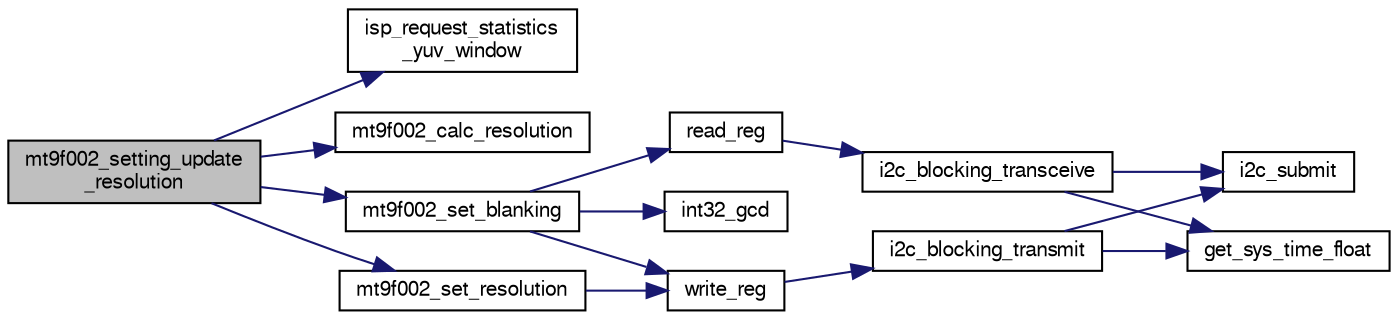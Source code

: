 digraph "mt9f002_setting_update_resolution"
{
  edge [fontname="FreeSans",fontsize="10",labelfontname="FreeSans",labelfontsize="10"];
  node [fontname="FreeSans",fontsize="10",shape=record];
  rankdir="LR";
  Node1 [label="mt9f002_setting_update\l_resolution",height=0.2,width=0.4,color="black", fillcolor="grey75", style="filled", fontcolor="black"];
  Node1 -> Node2 [color="midnightblue",fontsize="10",style="solid",fontname="FreeSans"];
  Node2 [label="isp_request_statistics\l_yuv_window",height=0.2,width=0.4,color="black", fillcolor="white", style="filled",URL="$libisp_8c.html#aac3aeb2b663a02fd97e27007bbfbb95e"];
  Node1 -> Node3 [color="midnightblue",fontsize="10",style="solid",fontname="FreeSans"];
  Node3 [label="mt9f002_calc_resolution",height=0.2,width=0.4,color="black", fillcolor="white", style="filled",URL="$mt9f002_8c.html#a9506d5f32398c5646dcba11167b56e3b"];
  Node1 -> Node4 [color="midnightblue",fontsize="10",style="solid",fontname="FreeSans"];
  Node4 [label="mt9f002_set_blanking",height=0.2,width=0.4,color="black", fillcolor="white", style="filled",URL="$mt9f002_8c.html#a36bbdbfc466a49d592b591d9d6a35b5f"];
  Node4 -> Node5 [color="midnightblue",fontsize="10",style="solid",fontname="FreeSans"];
  Node5 [label="int32_gcd",height=0.2,width=0.4,color="black", fillcolor="white", style="filled",URL="$group__math__algebra__int.html#ga6e8dc048191b43239ca6a933bd744468"];
  Node4 -> Node6 [color="midnightblue",fontsize="10",style="solid",fontname="FreeSans"];
  Node6 [label="read_reg",height=0.2,width=0.4,color="black", fillcolor="white", style="filled",URL="$mt9f002_8c.html#a776f344a93cb1df009bcf51511f151ae",tooltip="Read multiple bytes from a register. "];
  Node6 -> Node7 [color="midnightblue",fontsize="10",style="solid",fontname="FreeSans"];
  Node7 [label="i2c_blocking_transceive",height=0.2,width=0.4,color="black", fillcolor="white", style="filled",URL="$group__i2c.html#ga0666a38e1bb2dc7a6b796a404e27fef4",tooltip="Submit a write/read transaction and wait for it to complete. "];
  Node7 -> Node8 [color="midnightblue",fontsize="10",style="solid",fontname="FreeSans"];
  Node8 [label="i2c_submit",height=0.2,width=0.4,color="black", fillcolor="white", style="filled",URL="$group__i2c.html#ga4eed48e542a9c71b93372f5a38d7e367",tooltip="Submit a I2C transaction. "];
  Node7 -> Node9 [color="midnightblue",fontsize="10",style="solid",fontname="FreeSans"];
  Node9 [label="get_sys_time_float",height=0.2,width=0.4,color="black", fillcolor="white", style="filled",URL="$sys__time_8h.html#af486c2fb33d8d33645256a9970eb056e",tooltip="Get the time in seconds since startup. "];
  Node4 -> Node10 [color="midnightblue",fontsize="10",style="solid",fontname="FreeSans"];
  Node10 [label="write_reg",height=0.2,width=0.4,color="black", fillcolor="white", style="filled",URL="$mt9f002_8c.html#ab00cad0726a874bbfacc6481624e7463",tooltip="Write multiple bytes to a single register. "];
  Node10 -> Node11 [color="midnightblue",fontsize="10",style="solid",fontname="FreeSans"];
  Node11 [label="i2c_blocking_transmit",height=0.2,width=0.4,color="black", fillcolor="white", style="filled",URL="$group__i2c.html#gad729c07f3a162f0463cbe381f4b538d3",tooltip="Submit a write only transaction and wait for it to complete. "];
  Node11 -> Node8 [color="midnightblue",fontsize="10",style="solid",fontname="FreeSans"];
  Node11 -> Node9 [color="midnightblue",fontsize="10",style="solid",fontname="FreeSans"];
  Node1 -> Node12 [color="midnightblue",fontsize="10",style="solid",fontname="FreeSans"];
  Node12 [label="mt9f002_set_resolution",height=0.2,width=0.4,color="black", fillcolor="white", style="filled",URL="$mt9f002_8c.html#ae8f647b90deb6f61d57af6c5d0bb032f"];
  Node12 -> Node10 [color="midnightblue",fontsize="10",style="solid",fontname="FreeSans"];
}

